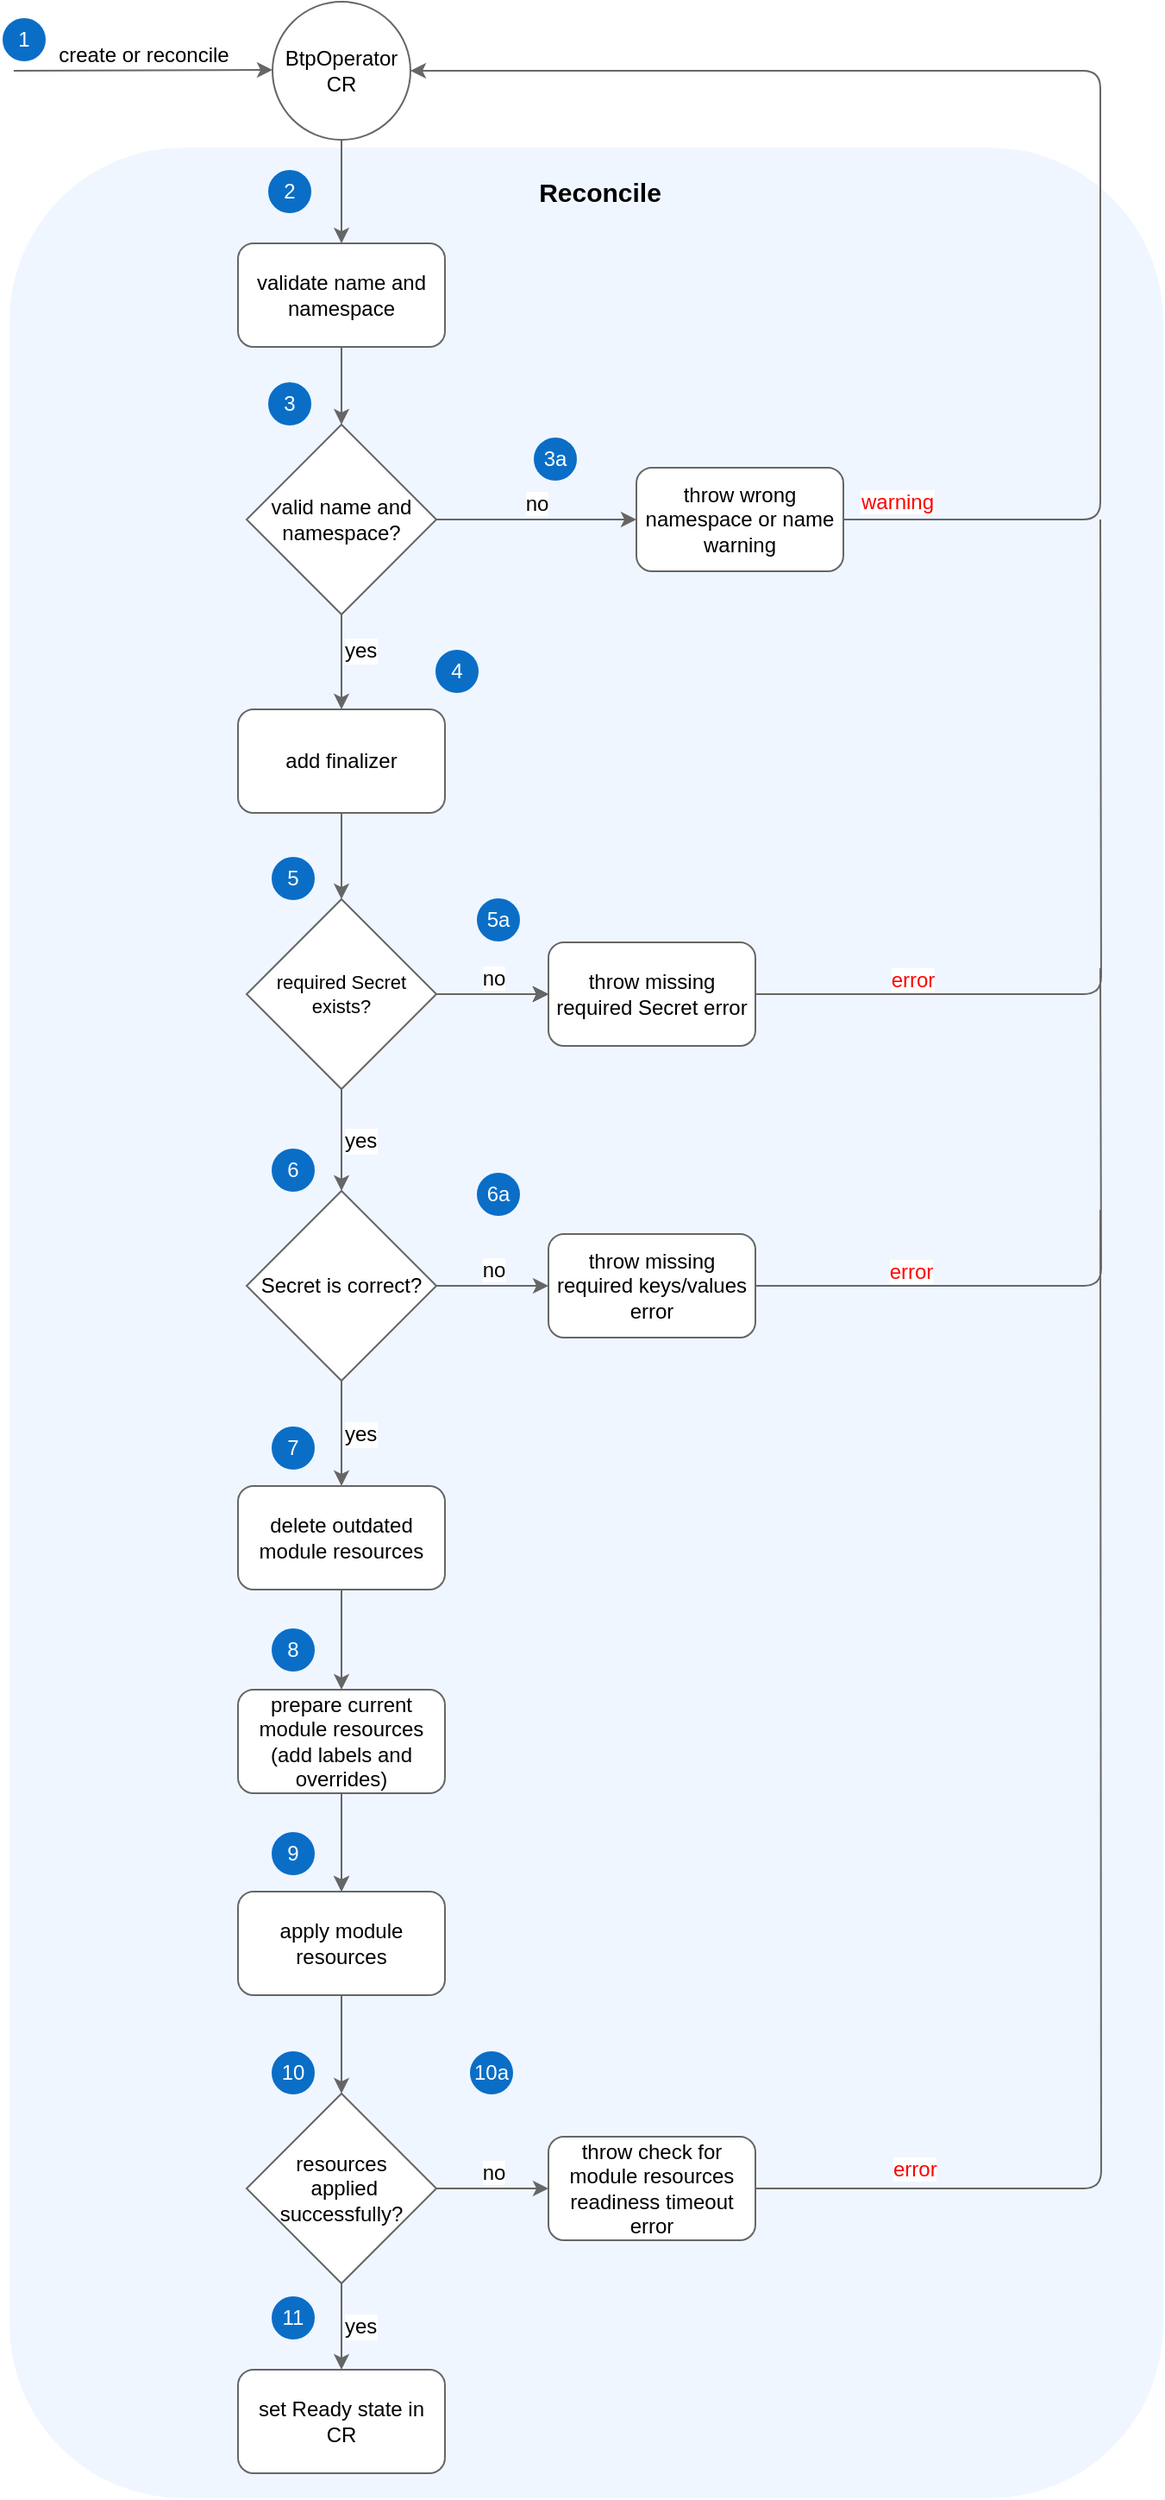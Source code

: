 <mxfile version="26.2.14">
  <diagram id="Cedq28v4Ll1XpMTqRwzR" name="Page-1">
    <mxGraphModel dx="1234" dy="739" grid="0" gridSize="10" guides="1" tooltips="1" connect="1" arrows="1" fold="1" page="0" pageScale="1" pageWidth="827" pageHeight="1169" math="0" shadow="0">
      <root>
        <mxCell id="0" />
        <mxCell id="1" parent="0" />
        <mxCell id="KmrYZ1ML7-czw5vyhhB1-1" value="" style="rounded=1;whiteSpace=wrap;html=1;fontColor=#333333;fillColor=#f0f6ff;strokeColor=#f0f6ff;labelPosition=center;verticalLabelPosition=top;align=center;verticalAlign=bottom;fontStyle=1;fontSize=14;" parent="1" vertex="1">
          <mxGeometry x="168" y="245" width="668" height="1361" as="geometry" />
        </mxCell>
        <mxCell id="bJ7v0S9oUuR_FjYUKAjI-7" value="" style="edgeStyle=orthogonalEdgeStyle;rounded=1;orthogonalLoop=1;jettySize=auto;html=1;fontSize=12;strokeColor=#666666;" parent="1" source="bJ7v0S9oUuR_FjYUKAjI-1" target="bJ7v0S9oUuR_FjYUKAjI-5" edge="1">
          <mxGeometry relative="1" as="geometry" />
        </mxCell>
        <mxCell id="bJ7v0S9oUuR_FjYUKAjI-1" value="BtpOperator CR" style="ellipse;whiteSpace=wrap;html=1;align=center;fillColor=#FFFFFF;strokeColor=#666666;" parent="1" vertex="1">
          <mxGeometry x="320" y="160" width="80" height="80" as="geometry" />
        </mxCell>
        <mxCell id="bJ7v0S9oUuR_FjYUKAjI-2" value="&lt;font style=&quot;font-size: 12px;&quot;&gt;create or reconcile&lt;/font&gt;" style="endArrow=classic;html=1;rounded=1;labelPosition=center;verticalLabelPosition=top;align=center;verticalAlign=bottom;strokeColor=#666666;" parent="1" edge="1">
          <mxGeometry width="50" height="50" relative="1" as="geometry">
            <mxPoint x="170" y="200" as="sourcePoint" />
            <mxPoint x="320" y="199.5" as="targetPoint" />
          </mxGeometry>
        </mxCell>
        <mxCell id="bJ7v0S9oUuR_FjYUKAjI-10" value="" style="edgeStyle=orthogonalEdgeStyle;rounded=1;orthogonalLoop=1;jettySize=auto;html=1;fontSize=12;strokeColor=#666666;" parent="1" source="bJ7v0S9oUuR_FjYUKAjI-4" target="bJ7v0S9oUuR_FjYUKAjI-9" edge="1">
          <mxGeometry relative="1" as="geometry" />
        </mxCell>
        <mxCell id="bJ7v0S9oUuR_FjYUKAjI-14" value="yes" style="edgeLabel;html=1;align=left;verticalAlign=middle;resizable=0;points=[];fontSize=12;labelPosition=right;verticalLabelPosition=middle;" parent="bJ7v0S9oUuR_FjYUKAjI-10" vertex="1" connectable="0">
          <mxGeometry x="-0.25" y="1" relative="1" as="geometry">
            <mxPoint x="-1" as="offset" />
          </mxGeometry>
        </mxCell>
        <mxCell id="bJ7v0S9oUuR_FjYUKAjI-16" value="no" style="edgeStyle=orthogonalEdgeStyle;rounded=1;orthogonalLoop=1;jettySize=auto;html=1;fontSize=12;strokeColor=#666666;verticalAlign=bottom;entryX=0;entryY=0.5;entryDx=0;entryDy=0;" parent="1" source="bJ7v0S9oUuR_FjYUKAjI-4" target="bJ7v0S9oUuR_FjYUKAjI-25" edge="1">
          <mxGeometry relative="1" as="geometry">
            <mxPoint as="offset" />
            <mxPoint x="475" y="460" as="targetPoint" />
          </mxGeometry>
        </mxCell>
        <mxCell id="bJ7v0S9oUuR_FjYUKAjI-4" value="&lt;span style=&quot;font-size: 12px;&quot;&gt;valid name and namespace?&lt;/span&gt;" style="rhombus;whiteSpace=wrap;html=1;fontSize=11;aspect=fixed;strokeColor=#666666;" parent="1" vertex="1">
          <mxGeometry x="305" y="405" width="110" height="110" as="geometry" />
        </mxCell>
        <mxCell id="bJ7v0S9oUuR_FjYUKAjI-8" value="" style="edgeStyle=orthogonalEdgeStyle;rounded=1;orthogonalLoop=1;jettySize=auto;html=1;fontSize=12;strokeColor=#666666;" parent="1" source="bJ7v0S9oUuR_FjYUKAjI-5" target="bJ7v0S9oUuR_FjYUKAjI-4" edge="1">
          <mxGeometry relative="1" as="geometry" />
        </mxCell>
        <mxCell id="bJ7v0S9oUuR_FjYUKAjI-5" value="validate name and namespace" style="rounded=1;whiteSpace=wrap;html=1;fontSize=12;strokeColor=#666666;" parent="1" vertex="1">
          <mxGeometry x="300" y="300" width="120" height="60" as="geometry" />
        </mxCell>
        <mxCell id="bJ7v0S9oUuR_FjYUKAjI-31" value="" style="edgeStyle=orthogonalEdgeStyle;rounded=1;orthogonalLoop=1;jettySize=auto;html=1;fontSize=12;fontColor=#FF0000;strokeColor=#666666;" parent="1" source="bJ7v0S9oUuR_FjYUKAjI-9" target="bJ7v0S9oUuR_FjYUKAjI-30" edge="1">
          <mxGeometry relative="1" as="geometry" />
        </mxCell>
        <mxCell id="bJ7v0S9oUuR_FjYUKAjI-9" value="add finalizer" style="whiteSpace=wrap;html=1;rounded=1;strokeColor=#666666;" parent="1" vertex="1">
          <mxGeometry x="300" y="570" width="120" height="60" as="geometry" />
        </mxCell>
        <mxCell id="bJ7v0S9oUuR_FjYUKAjI-28" style="edgeStyle=orthogonalEdgeStyle;rounded=1;orthogonalLoop=1;jettySize=auto;html=1;exitX=1;exitY=0.5;exitDx=0;exitDy=0;entryX=1;entryY=0.5;entryDx=0;entryDy=0;fontSize=12;strokeColor=#666666;" parent="1" source="bJ7v0S9oUuR_FjYUKAjI-25" target="bJ7v0S9oUuR_FjYUKAjI-1" edge="1">
          <mxGeometry relative="1" as="geometry">
            <Array as="points">
              <mxPoint x="800" y="460" />
              <mxPoint x="800" y="200" />
            </Array>
          </mxGeometry>
        </mxCell>
        <mxCell id="bJ7v0S9oUuR_FjYUKAjI-36" value="&lt;font color=&quot;#ff0000&quot;&gt;warning&lt;/font&gt;" style="edgeLabel;html=1;align=center;verticalAlign=bottom;resizable=0;points=[];fontSize=12;fontColor=#000000;" parent="bJ7v0S9oUuR_FjYUKAjI-28" vertex="1" connectable="0">
          <mxGeometry x="-0.91" y="2" relative="1" as="geometry">
            <mxPoint x="-6" as="offset" />
          </mxGeometry>
        </mxCell>
        <mxCell id="bJ7v0S9oUuR_FjYUKAjI-25" value="throw wrong namespace or name warning" style="whiteSpace=wrap;html=1;rounded=1;strokeColor=#666666;" parent="1" vertex="1">
          <mxGeometry x="531" y="430" width="120" height="60" as="geometry" />
        </mxCell>
        <mxCell id="bJ7v0S9oUuR_FjYUKAjI-38" value="no" style="edgeStyle=orthogonalEdgeStyle;rounded=0;orthogonalLoop=1;jettySize=auto;html=1;fontSize=12;fontColor=#000000;endArrow=classic;endFill=1;verticalAlign=bottom;" parent="1" source="bJ7v0S9oUuR_FjYUKAjI-30" target="bJ7v0S9oUuR_FjYUKAjI-37" edge="1">
          <mxGeometry relative="1" as="geometry" />
        </mxCell>
        <mxCell id="bJ7v0S9oUuR_FjYUKAjI-42" value="yes" style="edgeStyle=orthogonalEdgeStyle;rounded=1;orthogonalLoop=1;jettySize=auto;html=1;fontSize=12;fontColor=#000000;endArrow=classic;endFill=1;strokeColor=#666666;labelPosition=right;verticalLabelPosition=middle;align=left;verticalAlign=middle;" parent="1" source="bJ7v0S9oUuR_FjYUKAjI-30" target="bJ7v0S9oUuR_FjYUKAjI-41" edge="1">
          <mxGeometry relative="1" as="geometry" />
        </mxCell>
        <mxCell id="Pw5SRzllFQ0d9EV75_ng-1" value="" style="edgeStyle=orthogonalEdgeStyle;rounded=1;orthogonalLoop=1;jettySize=auto;html=1;strokeColor=#666666;" parent="1" source="bJ7v0S9oUuR_FjYUKAjI-30" target="bJ7v0S9oUuR_FjYUKAjI-37" edge="1">
          <mxGeometry relative="1" as="geometry" />
        </mxCell>
        <mxCell id="bJ7v0S9oUuR_FjYUKAjI-30" value="required Secret exists?" style="rhombus;whiteSpace=wrap;html=1;aspect=fixed;fontSize=11;strokeColor=#666666;" parent="1" vertex="1">
          <mxGeometry x="305" y="680" width="110" height="110" as="geometry" />
        </mxCell>
        <mxCell id="bJ7v0S9oUuR_FjYUKAjI-39" value="" style="edgeStyle=orthogonalEdgeStyle;rounded=1;orthogonalLoop=1;jettySize=auto;html=1;fontSize=12;fontColor=#FF0000;endArrow=none;endFill=0;strokeColor=#666666;" parent="1" source="bJ7v0S9oUuR_FjYUKAjI-37" edge="1">
          <mxGeometry relative="1" as="geometry">
            <mxPoint x="800" y="460" as="targetPoint" />
          </mxGeometry>
        </mxCell>
        <mxCell id="bJ7v0S9oUuR_FjYUKAjI-40" value="error" style="edgeLabel;html=1;align=center;verticalAlign=bottom;resizable=0;points=[];fontSize=12;fontColor=#FF0000;" parent="bJ7v0S9oUuR_FjYUKAjI-39" vertex="1" connectable="0">
          <mxGeometry x="-0.585" y="2" relative="1" as="geometry">
            <mxPoint x="-8" y="2" as="offset" />
          </mxGeometry>
        </mxCell>
        <mxCell id="bJ7v0S9oUuR_FjYUKAjI-37" value="throw missing required Secret error" style="whiteSpace=wrap;html=1;rounded=1;strokeColor=#666666;" parent="1" vertex="1">
          <mxGeometry x="480" y="705" width="120" height="60" as="geometry" />
        </mxCell>
        <mxCell id="bJ7v0S9oUuR_FjYUKAjI-45" value="no" style="edgeStyle=orthogonalEdgeStyle;rounded=1;orthogonalLoop=1;jettySize=auto;html=1;fontSize=12;fontColor=#000000;endArrow=classic;endFill=1;strokeColor=#666666;verticalAlign=bottom;" parent="1" source="bJ7v0S9oUuR_FjYUKAjI-41" target="bJ7v0S9oUuR_FjYUKAjI-44" edge="1">
          <mxGeometry relative="1" as="geometry" />
        </mxCell>
        <mxCell id="bJ7v0S9oUuR_FjYUKAjI-49" value="yes" style="edgeStyle=orthogonalEdgeStyle;rounded=1;orthogonalLoop=1;jettySize=auto;html=1;fontSize=12;fontColor=#000000;endArrow=classic;endFill=1;strokeColor=#666666;labelPosition=right;verticalLabelPosition=middle;align=left;verticalAlign=middle;" parent="1" source="bJ7v0S9oUuR_FjYUKAjI-41" target="bJ7v0S9oUuR_FjYUKAjI-48" edge="1">
          <mxGeometry relative="1" as="geometry" />
        </mxCell>
        <mxCell id="bJ7v0S9oUuR_FjYUKAjI-41" value="&lt;font style=&quot;font-size: 12px;&quot;&gt;Secret is correct?&lt;/font&gt;" style="rhombus;whiteSpace=wrap;html=1;aspect=fixed;fontSize=11;strokeColor=#666666;" parent="1" vertex="1">
          <mxGeometry x="305" y="849" width="110" height="110" as="geometry" />
        </mxCell>
        <mxCell id="bJ7v0S9oUuR_FjYUKAjI-46" value="" style="edgeStyle=orthogonalEdgeStyle;rounded=1;orthogonalLoop=1;jettySize=auto;html=1;fontSize=12;fontColor=#000000;endArrow=none;endFill=0;strokeColor=#666666;" parent="1" source="bJ7v0S9oUuR_FjYUKAjI-44" edge="1">
          <mxGeometry relative="1" as="geometry">
            <mxPoint x="800" y="720" as="targetPoint" />
          </mxGeometry>
        </mxCell>
        <mxCell id="bJ7v0S9oUuR_FjYUKAjI-47" value="error" style="edgeLabel;html=1;align=center;verticalAlign=bottom;resizable=0;points=[];fontSize=12;fontColor=#FF0000;" parent="bJ7v0S9oUuR_FjYUKAjI-46" vertex="1" connectable="0">
          <mxGeometry x="-0.45" y="1" relative="1" as="geometry">
            <mxPoint x="-16" y="1" as="offset" />
          </mxGeometry>
        </mxCell>
        <mxCell id="bJ7v0S9oUuR_FjYUKAjI-44" value="throw missing required keys/values error" style="whiteSpace=wrap;html=1;rounded=1;strokeColor=#666666;" parent="1" vertex="1">
          <mxGeometry x="480" y="874" width="120" height="60" as="geometry" />
        </mxCell>
        <mxCell id="bJ7v0S9oUuR_FjYUKAjI-51" value="" style="edgeStyle=orthogonalEdgeStyle;rounded=1;orthogonalLoop=1;jettySize=auto;html=1;fontSize=12;fontColor=#000000;endArrow=classic;endFill=1;strokeColor=#666666;" parent="1" source="bJ7v0S9oUuR_FjYUKAjI-48" target="bJ7v0S9oUuR_FjYUKAjI-50" edge="1">
          <mxGeometry relative="1" as="geometry" />
        </mxCell>
        <mxCell id="bJ7v0S9oUuR_FjYUKAjI-48" value="delete outdated module resources" style="whiteSpace=wrap;html=1;rounded=1;strokeColor=#666666;" parent="1" vertex="1">
          <mxGeometry x="300" y="1020" width="120" height="60" as="geometry" />
        </mxCell>
        <mxCell id="OnOha_oYimixfrr4uWvl-2" value="" style="edgeStyle=orthogonalEdgeStyle;rounded=1;orthogonalLoop=1;jettySize=auto;html=1;strokeColor=#666666;" parent="1" source="bJ7v0S9oUuR_FjYUKAjI-50" target="OnOha_oYimixfrr4uWvl-1" edge="1">
          <mxGeometry relative="1" as="geometry" />
        </mxCell>
        <mxCell id="bJ7v0S9oUuR_FjYUKAjI-50" value="prepare current module resources (add labels and overrides)" style="whiteSpace=wrap;html=1;rounded=1;strokeColor=#666666;" parent="1" vertex="1">
          <mxGeometry x="300" y="1138" width="120" height="60" as="geometry" />
        </mxCell>
        <mxCell id="bJ7v0S9oUuR_FjYUKAjI-56" value="&lt;font style=&quot;font-size: 12px;&quot;&gt;no&lt;/font&gt;" style="edgeStyle=orthogonalEdgeStyle;rounded=1;orthogonalLoop=1;jettySize=auto;html=1;fontSize=12;fontColor=#000000;endArrow=classic;endFill=1;strokeColor=#666666;verticalAlign=bottom;labelPosition=center;verticalLabelPosition=middle;align=center;" parent="1" source="bJ7v0S9oUuR_FjYUKAjI-52" target="bJ7v0S9oUuR_FjYUKAjI-55" edge="1">
          <mxGeometry relative="1" as="geometry">
            <Array as="points">
              <mxPoint x="445" y="1427" />
              <mxPoint x="445" y="1427" />
            </Array>
          </mxGeometry>
        </mxCell>
        <mxCell id="Pw5SRzllFQ0d9EV75_ng-7" value="" style="edgeStyle=orthogonalEdgeStyle;rounded=1;orthogonalLoop=1;jettySize=auto;html=1;strokeColor=#666666;fontSize=12;" parent="1" source="bJ7v0S9oUuR_FjYUKAjI-52" target="bJ7v0S9oUuR_FjYUKAjI-58" edge="1">
          <mxGeometry relative="1" as="geometry" />
        </mxCell>
        <mxCell id="Pw5SRzllFQ0d9EV75_ng-8" value="&lt;font style=&quot;font-size: 12px;&quot;&gt;yes&lt;/font&gt;" style="edgeLabel;html=1;align=left;verticalAlign=middle;resizable=0;points=[];labelPosition=right;verticalLabelPosition=middle;" parent="Pw5SRzllFQ0d9EV75_ng-7" vertex="1" connectable="0">
          <mxGeometry x="-0.023" relative="1" as="geometry">
            <mxPoint as="offset" />
          </mxGeometry>
        </mxCell>
        <mxCell id="bJ7v0S9oUuR_FjYUKAjI-52" value="&lt;font style=&quot;font-size: 12px;&quot;&gt;resources&lt;br&gt;&amp;nbsp;applied successfully?&lt;/font&gt;" style="rhombus;whiteSpace=wrap;html=1;aspect=fixed;strokeColor=#666666;labelPosition=center;verticalLabelPosition=middle;align=center;verticalAlign=middle;" parent="1" vertex="1">
          <mxGeometry x="305" y="1372" width="110" height="110" as="geometry" />
        </mxCell>
        <mxCell id="bJ7v0S9oUuR_FjYUKAjI-57" value="error" style="edgeStyle=orthogonalEdgeStyle;rounded=1;orthogonalLoop=1;jettySize=auto;html=1;fontSize=12;fontColor=#FF0000;endArrow=none;endFill=0;labelBackgroundColor=default;strokeColor=#666666;verticalAlign=bottom;labelPosition=right;verticalLabelPosition=middle;align=left;" parent="1" source="bJ7v0S9oUuR_FjYUKAjI-55" edge="1">
          <mxGeometry x="-0.797" y="2" relative="1" as="geometry">
            <mxPoint x="800" y="860" as="targetPoint" />
            <mxPoint as="offset" />
          </mxGeometry>
        </mxCell>
        <mxCell id="bJ7v0S9oUuR_FjYUKAjI-55" value="throw check for module resources readiness timeout error" style="whiteSpace=wrap;html=1;rounded=1;strokeColor=#666666;" parent="1" vertex="1">
          <mxGeometry x="480" y="1397" width="120" height="60" as="geometry" />
        </mxCell>
        <mxCell id="bJ7v0S9oUuR_FjYUKAjI-58" value="set Ready state in&lt;br&gt;CR" style="whiteSpace=wrap;html=1;rounded=1;strokeColor=#666666;" parent="1" vertex="1">
          <mxGeometry x="300" y="1532" width="120" height="60" as="geometry" />
        </mxCell>
        <mxCell id="OnOha_oYimixfrr4uWvl-3" style="edgeStyle=orthogonalEdgeStyle;rounded=1;orthogonalLoop=1;jettySize=auto;html=1;exitX=0.5;exitY=1;exitDx=0;exitDy=0;entryX=0.5;entryY=0;entryDx=0;entryDy=0;strokeColor=#666666;" parent="1" source="OnOha_oYimixfrr4uWvl-1" target="bJ7v0S9oUuR_FjYUKAjI-52" edge="1">
          <mxGeometry relative="1" as="geometry" />
        </mxCell>
        <mxCell id="OnOha_oYimixfrr4uWvl-1" value="apply module resources" style="whiteSpace=wrap;html=1;rounded=1;strokeColor=#666666;" parent="1" vertex="1">
          <mxGeometry x="300" y="1255" width="120" height="60" as="geometry" />
        </mxCell>
        <mxCell id="Pw5SRzllFQ0d9EV75_ng-5" value="" style="edgeStyle=orthogonalEdgeStyle;rounded=1;orthogonalLoop=1;jettySize=auto;html=1;strokeColor=#666666;" parent="1" edge="1">
          <mxGeometry relative="1" as="geometry">
            <mxPoint x="360" y="1198" as="sourcePoint" />
            <mxPoint x="360" y="1255" as="targetPoint" />
          </mxGeometry>
        </mxCell>
        <mxCell id="DLtRC7SgaBrb14Q_dY2P-4" value="&lt;font style=&quot;font-size: 15px;&quot;&gt;&lt;b&gt;Reconcile&lt;/b&gt;&lt;/font&gt;" style="text;html=1;strokeColor=none;fillColor=none;align=center;verticalAlign=middle;whiteSpace=wrap;rounded=0;" parent="1" vertex="1">
          <mxGeometry x="480" y="255" width="60" height="30" as="geometry" />
        </mxCell>
        <mxCell id="xVS8kuLKa4usw1O9BjvL-2" value="&lt;font color=&quot;#ffffff&quot;&gt;1&lt;/font&gt;" style="ellipse;whiteSpace=wrap;html=1;aspect=fixed;fillColor=#0a6ec7;strokeColor=#0a6ec7;" parent="1" vertex="1">
          <mxGeometry x="164" y="170" width="24" height="24" as="geometry" />
        </mxCell>
        <mxCell id="xVS8kuLKa4usw1O9BjvL-3" value="&lt;font color=&quot;#ffffff&quot;&gt;2&lt;/font&gt;" style="ellipse;whiteSpace=wrap;html=1;aspect=fixed;fillColor=#0a6ec7;strokeColor=#0a6ec7;" parent="1" vertex="1">
          <mxGeometry x="318" y="258" width="24" height="24" as="geometry" />
        </mxCell>
        <mxCell id="xVS8kuLKa4usw1O9BjvL-4" value="&lt;font color=&quot;#ffffff&quot;&gt;3&lt;/font&gt;" style="ellipse;whiteSpace=wrap;html=1;aspect=fixed;fillColor=#0a6ec7;strokeColor=#0a6ec7;" parent="1" vertex="1">
          <mxGeometry x="318" y="381" width="24" height="24" as="geometry" />
        </mxCell>
        <mxCell id="xVS8kuLKa4usw1O9BjvL-5" value="&lt;font color=&quot;#ffffff&quot;&gt;3a&lt;/font&gt;" style="ellipse;whiteSpace=wrap;html=1;aspect=fixed;fillColor=#0a6ec7;strokeColor=#0a6ec7;" parent="1" vertex="1">
          <mxGeometry x="472" y="413" width="24" height="24" as="geometry" />
        </mxCell>
        <mxCell id="xVS8kuLKa4usw1O9BjvL-6" value="&lt;font color=&quot;#ffffff&quot;&gt;4&lt;/font&gt;" style="ellipse;whiteSpace=wrap;html=1;aspect=fixed;fillColor=#0a6ec7;strokeColor=#0a6ec7;" parent="1" vertex="1">
          <mxGeometry x="415" y="536" width="24" height="24" as="geometry" />
        </mxCell>
        <mxCell id="xVS8kuLKa4usw1O9BjvL-7" value="&lt;font color=&quot;#ffffff&quot;&gt;5&lt;/font&gt;" style="ellipse;whiteSpace=wrap;html=1;aspect=fixed;fillColor=#0a6ec7;strokeColor=#0a6ec7;" parent="1" vertex="1">
          <mxGeometry x="320" y="656" width="24" height="24" as="geometry" />
        </mxCell>
        <mxCell id="xVS8kuLKa4usw1O9BjvL-8" value="&lt;font color=&quot;#ffffff&quot;&gt;5a&lt;/font&gt;" style="ellipse;whiteSpace=wrap;html=1;aspect=fixed;fillColor=#0a6ec7;strokeColor=#0a6ec7;" parent="1" vertex="1">
          <mxGeometry x="439" y="680" width="24" height="24" as="geometry" />
        </mxCell>
        <mxCell id="xVS8kuLKa4usw1O9BjvL-9" value="&lt;font color=&quot;#ffffff&quot;&gt;6&lt;/font&gt;" style="ellipse;whiteSpace=wrap;html=1;aspect=fixed;fillColor=#0a6ec7;strokeColor=#0a6ec7;" parent="1" vertex="1">
          <mxGeometry x="320" y="825" width="24" height="24" as="geometry" />
        </mxCell>
        <mxCell id="xVS8kuLKa4usw1O9BjvL-10" value="&lt;font color=&quot;#ffffff&quot;&gt;6a&lt;/font&gt;" style="ellipse;whiteSpace=wrap;html=1;aspect=fixed;fillColor=#0a6ec7;strokeColor=#0a6ec7;" parent="1" vertex="1">
          <mxGeometry x="439" y="839" width="24" height="24" as="geometry" />
        </mxCell>
        <mxCell id="xVS8kuLKa4usw1O9BjvL-11" value="&lt;font color=&quot;#ffffff&quot;&gt;7&lt;/font&gt;" style="ellipse;whiteSpace=wrap;html=1;aspect=fixed;fillColor=#0a6ec7;strokeColor=#0a6ec7;" parent="1" vertex="1">
          <mxGeometry x="320" y="986" width="24" height="24" as="geometry" />
        </mxCell>
        <mxCell id="xVS8kuLKa4usw1O9BjvL-12" value="&lt;font color=&quot;#ffffff&quot;&gt;8&lt;/font&gt;" style="ellipse;whiteSpace=wrap;html=1;aspect=fixed;fillColor=#0a6ec7;strokeColor=#0a6ec7;" parent="1" vertex="1">
          <mxGeometry x="320" y="1103" width="24" height="24" as="geometry" />
        </mxCell>
        <mxCell id="xVS8kuLKa4usw1O9BjvL-13" value="&lt;font color=&quot;#ffffff&quot;&gt;9&lt;/font&gt;" style="ellipse;whiteSpace=wrap;html=1;aspect=fixed;fillColor=#0a6ec7;strokeColor=#0a6ec7;" parent="1" vertex="1">
          <mxGeometry x="320" y="1221" width="24" height="24" as="geometry" />
        </mxCell>
        <mxCell id="xVS8kuLKa4usw1O9BjvL-14" value="&lt;font color=&quot;#ffffff&quot;&gt;10&lt;/font&gt;" style="ellipse;whiteSpace=wrap;html=1;aspect=fixed;fillColor=#0a6ec7;strokeColor=#0a6ec7;" parent="1" vertex="1">
          <mxGeometry x="320" y="1348" width="24" height="24" as="geometry" />
        </mxCell>
        <mxCell id="xVS8kuLKa4usw1O9BjvL-15" value="&lt;font color=&quot;#ffffff&quot;&gt;10a&lt;/font&gt;" style="ellipse;whiteSpace=wrap;html=1;aspect=fixed;fillColor=#0a6ec7;strokeColor=#0a6ec7;" parent="1" vertex="1">
          <mxGeometry x="435" y="1348" width="24" height="24" as="geometry" />
        </mxCell>
        <mxCell id="xVS8kuLKa4usw1O9BjvL-16" value="&lt;font color=&quot;#ffffff&quot;&gt;11&lt;/font&gt;" style="ellipse;whiteSpace=wrap;html=1;aspect=fixed;fillColor=#0a6ec7;strokeColor=#0a6ec7;" parent="1" vertex="1">
          <mxGeometry x="320" y="1490" width="24" height="24" as="geometry" />
        </mxCell>
      </root>
    </mxGraphModel>
  </diagram>
</mxfile>
